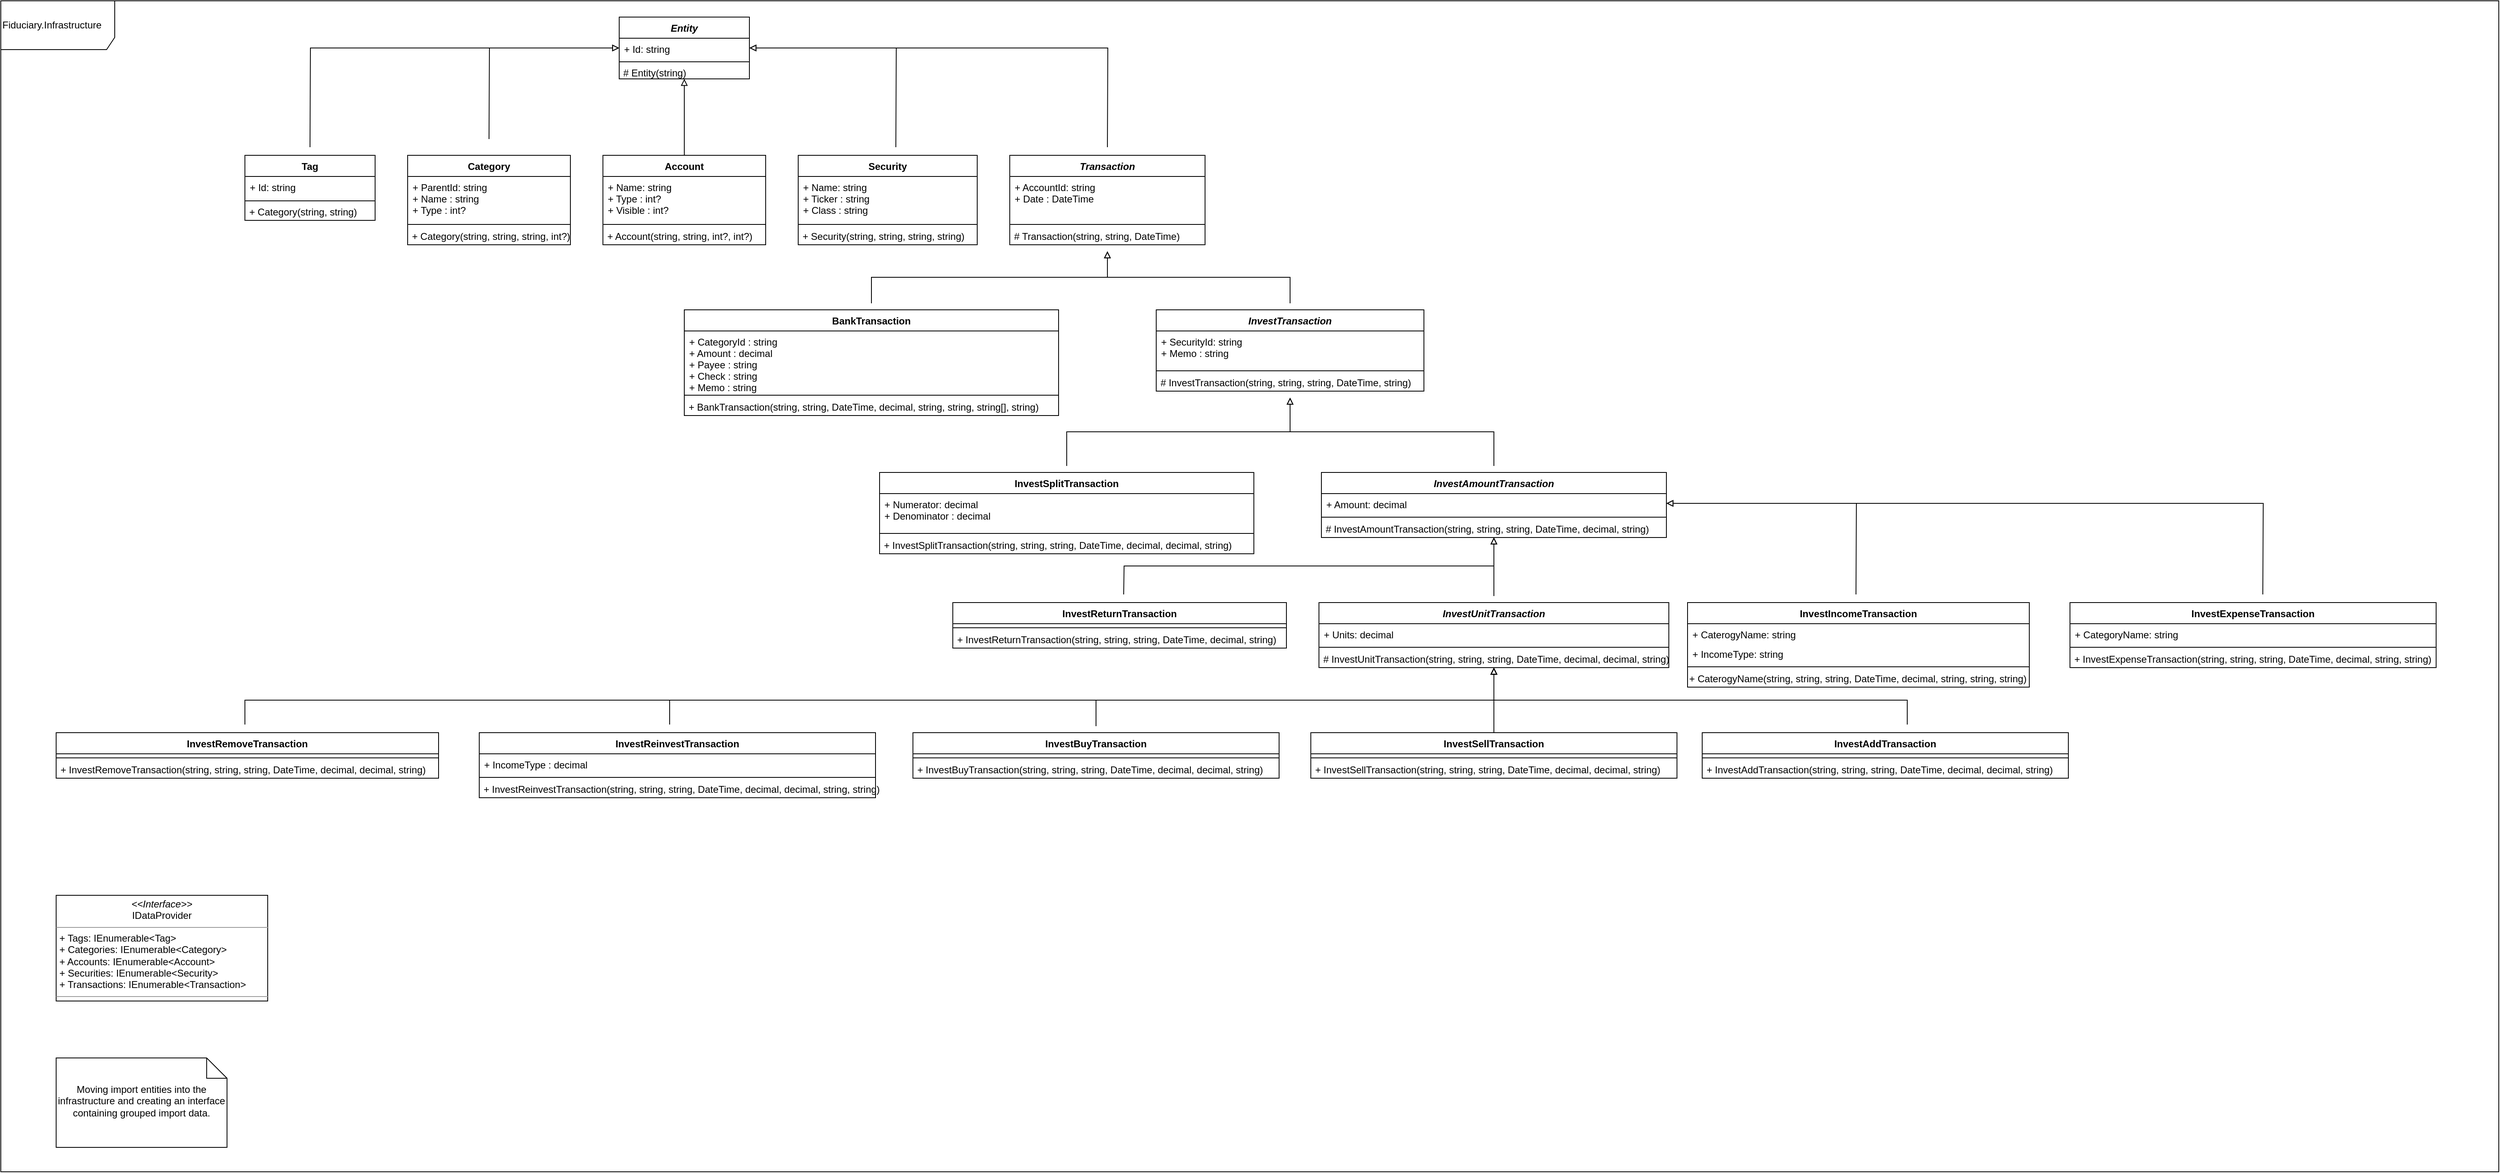 <mxfile version="15.3.4" type="github">
  <diagram id="C5RBs43oDa-KdzZeNtuy" name="PlaidAPI">
    <mxGraphModel dx="4287" dy="1880" grid="1" gridSize="10" guides="1" tooltips="1" connect="1" arrows="1" fold="1" page="1" pageScale="1" pageWidth="827" pageHeight="1169" math="0" shadow="0">
      <root>
        <mxCell id="WIyWlLk6GJQsqaUBKTNV-0" />
        <mxCell id="WIyWlLk6GJQsqaUBKTNV-1" parent="WIyWlLk6GJQsqaUBKTNV-0" />
        <mxCell id="lR8Y6dJN8KCPC4A0Rhz--33" value="" style="edgeStyle=orthogonalEdgeStyle;rounded=0;orthogonalLoop=1;jettySize=auto;html=1;entryX=0.5;entryY=0;entryDx=0;entryDy=0;endArrow=none;endFill=0;startArrow=block;startFill=0;" parent="WIyWlLk6GJQsqaUBKTNV-1" source="lR8Y6dJN8KCPC4A0Rhz--4" target="lR8Y6dJN8KCPC4A0Rhz--26" edge="1">
          <mxGeometry relative="1" as="geometry">
            <mxPoint x="1040" y="120" as="targetPoint" />
          </mxGeometry>
        </mxCell>
        <mxCell id="lR8Y6dJN8KCPC4A0Rhz--4" value="Entity" style="swimlane;fontStyle=3;align=center;verticalAlign=top;childLayout=stackLayout;horizontal=1;startSize=26;horizontalStack=0;resizeParent=1;resizeParentMax=0;resizeLast=0;collapsible=1;marginBottom=0;" parent="WIyWlLk6GJQsqaUBKTNV-1" vertex="1">
          <mxGeometry x="700" y="40" width="160" height="76" as="geometry" />
        </mxCell>
        <mxCell id="lR8Y6dJN8KCPC4A0Rhz--5" value="+ Id: string" style="text;strokeColor=none;fillColor=none;align=left;verticalAlign=top;spacingLeft=4;spacingRight=4;overflow=hidden;rotatable=0;points=[[0,0.5],[1,0.5]];portConstraint=eastwest;" parent="lR8Y6dJN8KCPC4A0Rhz--4" vertex="1">
          <mxGeometry y="26" width="160" height="24" as="geometry" />
        </mxCell>
        <mxCell id="lR8Y6dJN8KCPC4A0Rhz--6" value="" style="line;strokeWidth=1;fillColor=none;align=left;verticalAlign=middle;spacingTop=-1;spacingLeft=3;spacingRight=3;rotatable=0;labelPosition=right;points=[];portConstraint=eastwest;" parent="lR8Y6dJN8KCPC4A0Rhz--4" vertex="1">
          <mxGeometry y="50" width="160" height="10" as="geometry" />
        </mxCell>
        <mxCell id="g45fW0S2xRFPqMo1VL5V-75" value="# Entity(string)" style="text;align=left;fontStyle=0;verticalAlign=middle;spacingLeft=3;spacingRight=3;strokeColor=none;rotatable=0;points=[[0,0.5],[1,0.5]];portConstraint=eastwest;hachureGap=4;pointerEvents=0;" vertex="1" parent="lR8Y6dJN8KCPC4A0Rhz--4">
          <mxGeometry y="60" width="160" height="16" as="geometry" />
        </mxCell>
        <mxCell id="lR8Y6dJN8KCPC4A0Rhz--9" value="Tag" style="swimlane;fontStyle=1;align=center;verticalAlign=top;childLayout=stackLayout;horizontal=1;startSize=26;horizontalStack=0;resizeParent=1;resizeParentMax=0;resizeLast=0;collapsible=1;marginBottom=0;" parent="WIyWlLk6GJQsqaUBKTNV-1" vertex="1">
          <mxGeometry x="240" y="210" width="160" height="80" as="geometry" />
        </mxCell>
        <mxCell id="lR8Y6dJN8KCPC4A0Rhz--10" value="+ Id: string" style="text;strokeColor=none;fillColor=none;align=left;verticalAlign=top;spacingLeft=4;spacingRight=4;overflow=hidden;rotatable=0;points=[[0,0.5],[1,0.5]];portConstraint=eastwest;" parent="lR8Y6dJN8KCPC4A0Rhz--9" vertex="1">
          <mxGeometry y="26" width="160" height="26" as="geometry" />
        </mxCell>
        <mxCell id="lR8Y6dJN8KCPC4A0Rhz--11" value="" style="line;strokeWidth=1;fillColor=none;align=left;verticalAlign=middle;spacingTop=-1;spacingLeft=3;spacingRight=3;rotatable=0;labelPosition=right;points=[];portConstraint=eastwest;" parent="lR8Y6dJN8KCPC4A0Rhz--9" vertex="1">
          <mxGeometry y="52" width="160" height="8" as="geometry" />
        </mxCell>
        <mxCell id="lR8Y6dJN8KCPC4A0Rhz--25" value="&lt;div align=&quot;left&quot;&gt;&amp;nbsp;+ Category(string, string)&lt;/div&gt;" style="text;html=1;align=left;verticalAlign=middle;resizable=0;points=[];autosize=1;strokeColor=none;fillColor=none;" parent="lR8Y6dJN8KCPC4A0Rhz--9" vertex="1">
          <mxGeometry y="60" width="160" height="20" as="geometry" />
        </mxCell>
        <mxCell id="lR8Y6dJN8KCPC4A0Rhz--13" value="Category" style="swimlane;fontStyle=1;align=center;verticalAlign=top;childLayout=stackLayout;horizontal=1;startSize=26;horizontalStack=0;resizeParent=1;resizeParentMax=0;resizeLast=0;collapsible=1;marginBottom=0;" parent="WIyWlLk6GJQsqaUBKTNV-1" vertex="1">
          <mxGeometry x="440" y="210" width="200" height="110" as="geometry" />
        </mxCell>
        <mxCell id="lR8Y6dJN8KCPC4A0Rhz--14" value="+ ParentId: string&#xa;+ Name : string&#xa;+ Type : int?" style="text;strokeColor=none;fillColor=none;align=left;verticalAlign=top;spacingLeft=4;spacingRight=4;overflow=hidden;rotatable=0;points=[[0,0.5],[1,0.5]];portConstraint=eastwest;" parent="lR8Y6dJN8KCPC4A0Rhz--13" vertex="1">
          <mxGeometry y="26" width="200" height="54" as="geometry" />
        </mxCell>
        <mxCell id="lR8Y6dJN8KCPC4A0Rhz--15" value="" style="line;strokeWidth=1;fillColor=none;align=left;verticalAlign=middle;spacingTop=-1;spacingLeft=3;spacingRight=3;rotatable=0;labelPosition=right;points=[];portConstraint=eastwest;" parent="lR8Y6dJN8KCPC4A0Rhz--13" vertex="1">
          <mxGeometry y="80" width="200" height="10" as="geometry" />
        </mxCell>
        <mxCell id="lR8Y6dJN8KCPC4A0Rhz--24" value="&lt;div align=&quot;left&quot;&gt;&amp;nbsp;+ Category(string, string, string, int?)&lt;/div&gt;" style="text;html=1;align=left;verticalAlign=middle;resizable=0;points=[];autosize=1;strokeColor=none;fillColor=none;" parent="lR8Y6dJN8KCPC4A0Rhz--13" vertex="1">
          <mxGeometry y="90" width="200" height="20" as="geometry" />
        </mxCell>
        <mxCell id="lR8Y6dJN8KCPC4A0Rhz--26" value="Account" style="swimlane;fontStyle=1;align=center;verticalAlign=top;childLayout=stackLayout;horizontal=1;startSize=26;horizontalStack=0;resizeParent=1;resizeParentMax=0;resizeLast=0;collapsible=1;marginBottom=0;" parent="WIyWlLk6GJQsqaUBKTNV-1" vertex="1">
          <mxGeometry x="680" y="210" width="200" height="110" as="geometry" />
        </mxCell>
        <mxCell id="lR8Y6dJN8KCPC4A0Rhz--27" value="+ Name: string&#xa;+ Type : int?&#xa;+ Visible : int?" style="text;strokeColor=none;fillColor=none;align=left;verticalAlign=top;spacingLeft=4;spacingRight=4;overflow=hidden;rotatable=0;points=[[0,0.5],[1,0.5]];portConstraint=eastwest;" parent="lR8Y6dJN8KCPC4A0Rhz--26" vertex="1">
          <mxGeometry y="26" width="200" height="54" as="geometry" />
        </mxCell>
        <mxCell id="lR8Y6dJN8KCPC4A0Rhz--28" value="" style="line;strokeWidth=1;fillColor=none;align=left;verticalAlign=middle;spacingTop=-1;spacingLeft=3;spacingRight=3;rotatable=0;labelPosition=right;points=[];portConstraint=eastwest;" parent="lR8Y6dJN8KCPC4A0Rhz--26" vertex="1">
          <mxGeometry y="80" width="200" height="10" as="geometry" />
        </mxCell>
        <mxCell id="lR8Y6dJN8KCPC4A0Rhz--29" value="&lt;div align=&quot;left&quot;&gt;&amp;nbsp;+ Account(string, string, int?, int?)&lt;/div&gt;" style="text;html=1;align=left;verticalAlign=middle;resizable=0;points=[];autosize=1;strokeColor=none;fillColor=none;" parent="lR8Y6dJN8KCPC4A0Rhz--26" vertex="1">
          <mxGeometry y="90" width="200" height="20" as="geometry" />
        </mxCell>
        <mxCell id="lR8Y6dJN8KCPC4A0Rhz--34" value="Security" style="swimlane;fontStyle=1;align=center;verticalAlign=top;childLayout=stackLayout;horizontal=1;startSize=26;horizontalStack=0;resizeParent=1;resizeParentMax=0;resizeLast=0;collapsible=1;marginBottom=0;" parent="WIyWlLk6GJQsqaUBKTNV-1" vertex="1">
          <mxGeometry x="920" y="210" width="220" height="110" as="geometry" />
        </mxCell>
        <mxCell id="lR8Y6dJN8KCPC4A0Rhz--35" value="+ Name: string&#xa;+ Ticker : string&#xa;+ Class : string" style="text;strokeColor=none;fillColor=none;align=left;verticalAlign=top;spacingLeft=4;spacingRight=4;overflow=hidden;rotatable=0;points=[[0,0.5],[1,0.5]];portConstraint=eastwest;" parent="lR8Y6dJN8KCPC4A0Rhz--34" vertex="1">
          <mxGeometry y="26" width="220" height="54" as="geometry" />
        </mxCell>
        <mxCell id="lR8Y6dJN8KCPC4A0Rhz--36" value="" style="line;strokeWidth=1;fillColor=none;align=left;verticalAlign=middle;spacingTop=-1;spacingLeft=3;spacingRight=3;rotatable=0;labelPosition=right;points=[];portConstraint=eastwest;" parent="lR8Y6dJN8KCPC4A0Rhz--34" vertex="1">
          <mxGeometry y="80" width="220" height="10" as="geometry" />
        </mxCell>
        <mxCell id="lR8Y6dJN8KCPC4A0Rhz--37" value="&lt;div align=&quot;left&quot;&gt;&amp;nbsp;+ Security(string, string, string, string)&lt;/div&gt;" style="text;html=1;align=left;verticalAlign=middle;resizable=0;points=[];autosize=1;strokeColor=none;fillColor=none;" parent="lR8Y6dJN8KCPC4A0Rhz--34" vertex="1">
          <mxGeometry y="90" width="220" height="20" as="geometry" />
        </mxCell>
        <mxCell id="g45fW0S2xRFPqMo1VL5V-15" value="" style="edgeStyle=orthogonalEdgeStyle;orthogonalLoop=1;jettySize=auto;html=1;endArrow=none;sourcePerimeterSpacing=8;targetPerimeterSpacing=8;endFill=0;rounded=0;startArrow=block;startFill=0;" edge="1" parent="WIyWlLk6GJQsqaUBKTNV-1" source="lR8Y6dJN8KCPC4A0Rhz--49" target="g45fW0S2xRFPqMo1VL5V-11">
          <mxGeometry relative="1" as="geometry" />
        </mxCell>
        <mxCell id="g45fW0S2xRFPqMo1VL5V-21" value="" style="edgeStyle=orthogonalEdgeStyle;orthogonalLoop=1;jettySize=auto;html=1;endArrow=none;sourcePerimeterSpacing=8;targetPerimeterSpacing=8;endFill=0;strokeWidth=1;rounded=0;startArrow=block;startFill=0;" edge="1" parent="WIyWlLk6GJQsqaUBKTNV-1" source="lR8Y6dJN8KCPC4A0Rhz--49" target="g45fW0S2xRFPqMo1VL5V-17">
          <mxGeometry relative="1" as="geometry" />
        </mxCell>
        <mxCell id="lR8Y6dJN8KCPC4A0Rhz--49" value="Transaction" style="swimlane;fontStyle=3;align=center;verticalAlign=top;childLayout=stackLayout;horizontal=1;startSize=26;horizontalStack=0;resizeParent=1;resizeParentMax=0;resizeLast=0;collapsible=1;marginBottom=0;" parent="WIyWlLk6GJQsqaUBKTNV-1" vertex="1">
          <mxGeometry x="1180" y="210" width="240" height="110" as="geometry" />
        </mxCell>
        <mxCell id="lR8Y6dJN8KCPC4A0Rhz--50" value="+ AccountId: string&#xa;+ Date : DateTime" style="text;strokeColor=none;fillColor=none;align=left;verticalAlign=top;spacingLeft=4;spacingRight=4;overflow=hidden;rotatable=0;points=[[0,0.5],[1,0.5]];portConstraint=eastwest;" parent="lR8Y6dJN8KCPC4A0Rhz--49" vertex="1">
          <mxGeometry y="26" width="240" height="54" as="geometry" />
        </mxCell>
        <mxCell id="lR8Y6dJN8KCPC4A0Rhz--51" value="" style="line;strokeWidth=1;fillColor=none;align=left;verticalAlign=middle;spacingTop=-1;spacingLeft=3;spacingRight=3;rotatable=0;labelPosition=right;points=[];portConstraint=eastwest;" parent="lR8Y6dJN8KCPC4A0Rhz--49" vertex="1">
          <mxGeometry y="80" width="240" height="10" as="geometry" />
        </mxCell>
        <mxCell id="lR8Y6dJN8KCPC4A0Rhz--52" value="&lt;div align=&quot;left&quot;&gt;&amp;nbsp;# Transaction(string, string, DateTime)&lt;/div&gt;" style="text;html=1;align=left;verticalAlign=middle;resizable=0;points=[];autosize=1;strokeColor=none;fillColor=none;" parent="lR8Y6dJN8KCPC4A0Rhz--49" vertex="1">
          <mxGeometry y="90" width="240" height="20" as="geometry" />
        </mxCell>
        <mxCell id="g45fW0S2xRFPqMo1VL5V-1" value="&lt;p style=&quot;margin: 0px ; margin-top: 4px ; text-align: center&quot;&gt;&lt;i&gt;&amp;lt;&amp;lt;Interface&amp;gt;&amp;gt;&lt;/i&gt;&lt;br&gt;IDataProvider&lt;/p&gt;&lt;hr size=&quot;1&quot;&gt;&lt;p style=&quot;margin: 0px ; margin-left: 4px&quot;&gt;+ Tags: IEnumerable&amp;lt;Tag&amp;gt;&lt;br&gt;+ Categories: IEnumerable&amp;lt;Category&amp;gt;&lt;br&gt;+ Accounts: IEnumerable&amp;lt;Account&amp;gt;&lt;br&gt;+ Securities: IEnumerable&amp;lt;Security&amp;gt;&lt;br&gt;+ Transactions: IEnumerable&amp;lt;Transaction&amp;gt;&lt;/p&gt;&lt;hr size=&quot;1&quot;&gt;" style="verticalAlign=top;align=left;overflow=fill;fontSize=12;fontFamily=Helvetica;html=1;hachureGap=4;pointerEvents=0;" vertex="1" parent="WIyWlLk6GJQsqaUBKTNV-1">
          <mxGeometry x="8" y="1120" width="260" height="130" as="geometry" />
        </mxCell>
        <mxCell id="g45fW0S2xRFPqMo1VL5V-29" value="" style="edgeStyle=orthogonalEdgeStyle;rounded=0;orthogonalLoop=1;jettySize=auto;html=1;endArrow=none;endFill=0;sourcePerimeterSpacing=8;targetPerimeterSpacing=8;strokeWidth=1;startArrow=block;startFill=0;" edge="1" parent="WIyWlLk6GJQsqaUBKTNV-1" source="g45fW0S2xRFPqMo1VL5V-11" target="g45fW0S2xRFPqMo1VL5V-25">
          <mxGeometry relative="1" as="geometry" />
        </mxCell>
        <mxCell id="g45fW0S2xRFPqMo1VL5V-85" value="" style="edgeStyle=orthogonalEdgeStyle;rounded=0;orthogonalLoop=1;jettySize=auto;html=1;startArrow=block;startFill=0;endArrow=none;endFill=0;sourcePerimeterSpacing=8;targetPerimeterSpacing=8;strokeWidth=1;" edge="1" parent="WIyWlLk6GJQsqaUBKTNV-1" source="g45fW0S2xRFPqMo1VL5V-11" target="g45fW0S2xRFPqMo1VL5V-81">
          <mxGeometry relative="1" as="geometry" />
        </mxCell>
        <mxCell id="g45fW0S2xRFPqMo1VL5V-11" value="InvestTransaction" style="swimlane;fontStyle=3;align=center;verticalAlign=top;childLayout=stackLayout;horizontal=1;startSize=26;horizontalStack=0;resizeParent=1;resizeParentMax=0;resizeLast=0;collapsible=1;marginBottom=0;" vertex="1" parent="WIyWlLk6GJQsqaUBKTNV-1">
          <mxGeometry x="1360" y="400" width="329" height="100" as="geometry" />
        </mxCell>
        <mxCell id="g45fW0S2xRFPqMo1VL5V-12" value="+ SecurityId: string&#xa;+ Memo : string" style="text;strokeColor=none;fillColor=none;align=left;verticalAlign=top;spacingLeft=4;spacingRight=4;overflow=hidden;rotatable=0;points=[[0,0.5],[1,0.5]];portConstraint=eastwest;" vertex="1" parent="g45fW0S2xRFPqMo1VL5V-11">
          <mxGeometry y="26" width="329" height="44" as="geometry" />
        </mxCell>
        <mxCell id="g45fW0S2xRFPqMo1VL5V-13" value="" style="line;strokeWidth=1;fillColor=none;align=left;verticalAlign=middle;spacingTop=-1;spacingLeft=3;spacingRight=3;rotatable=0;labelPosition=right;points=[];portConstraint=eastwest;" vertex="1" parent="g45fW0S2xRFPqMo1VL5V-11">
          <mxGeometry y="70" width="329" height="10" as="geometry" />
        </mxCell>
        <mxCell id="g45fW0S2xRFPqMo1VL5V-14" value="&lt;div align=&quot;left&quot;&gt;&amp;nbsp;# InvestTransaction(string, string, string, DateTime, string)&lt;/div&gt;" style="text;html=1;align=left;verticalAlign=middle;resizable=0;points=[];autosize=1;strokeColor=none;fillColor=none;" vertex="1" parent="g45fW0S2xRFPqMo1VL5V-11">
          <mxGeometry y="80" width="329" height="20" as="geometry" />
        </mxCell>
        <mxCell id="g45fW0S2xRFPqMo1VL5V-17" value="BankTransaction" style="swimlane;fontStyle=1;align=center;verticalAlign=top;childLayout=stackLayout;horizontal=1;startSize=26;horizontalStack=0;resizeParent=1;resizeParentMax=0;resizeLast=0;collapsible=1;marginBottom=0;" vertex="1" parent="WIyWlLk6GJQsqaUBKTNV-1">
          <mxGeometry x="780" y="400" width="460" height="130" as="geometry" />
        </mxCell>
        <mxCell id="g45fW0S2xRFPqMo1VL5V-18" value="+ CategoryId : string&#xa;+ Amount : decimal&#xa;+ Payee : string&#xa;+ Check : string&#xa;+ Memo : string&#xa;" style="text;strokeColor=none;fillColor=none;align=left;verticalAlign=top;spacingLeft=4;spacingRight=4;overflow=hidden;rotatable=0;points=[[0,0.5],[1,0.5]];portConstraint=eastwest;" vertex="1" parent="g45fW0S2xRFPqMo1VL5V-17">
          <mxGeometry y="26" width="460" height="74" as="geometry" />
        </mxCell>
        <mxCell id="g45fW0S2xRFPqMo1VL5V-19" value="" style="line;strokeWidth=1;fillColor=none;align=left;verticalAlign=middle;spacingTop=-1;spacingLeft=3;spacingRight=3;rotatable=0;labelPosition=right;points=[];portConstraint=eastwest;" vertex="1" parent="g45fW0S2xRFPqMo1VL5V-17">
          <mxGeometry y="100" width="460" height="10" as="geometry" />
        </mxCell>
        <mxCell id="g45fW0S2xRFPqMo1VL5V-20" value="&lt;div align=&quot;left&quot;&gt;&amp;nbsp;+ BankTransaction(string, string, DateTime, decimal, string, string, string[], string)&lt;/div&gt;" style="text;html=1;align=left;verticalAlign=middle;resizable=0;points=[];autosize=1;strokeColor=none;fillColor=none;" vertex="1" parent="g45fW0S2xRFPqMo1VL5V-17">
          <mxGeometry y="110" width="460" height="20" as="geometry" />
        </mxCell>
        <mxCell id="g45fW0S2xRFPqMo1VL5V-53" value="" style="edgeStyle=orthogonalEdgeStyle;rounded=0;orthogonalLoop=1;jettySize=auto;html=1;endArrow=none;endFill=0;sourcePerimeterSpacing=8;targetPerimeterSpacing=8;strokeWidth=1;startArrow=block;startFill=0;exitX=0.5;exitY=0.986;exitDx=0;exitDy=0;exitPerimeter=0;" edge="1" parent="WIyWlLk6GJQsqaUBKTNV-1" source="g45fW0S2xRFPqMo1VL5V-28" target="g45fW0S2xRFPqMo1VL5V-49">
          <mxGeometry relative="1" as="geometry" />
        </mxCell>
        <mxCell id="g45fW0S2xRFPqMo1VL5V-129" style="edgeStyle=orthogonalEdgeStyle;rounded=0;orthogonalLoop=1;jettySize=auto;html=1;exitX=0.5;exitY=1;exitDx=0;exitDy=0;startArrow=block;startFill=0;endArrow=none;endFill=0;sourcePerimeterSpacing=8;targetPerimeterSpacing=8;strokeWidth=1;" edge="1" parent="WIyWlLk6GJQsqaUBKTNV-1" source="g45fW0S2xRFPqMo1VL5V-25">
          <mxGeometry relative="1" as="geometry">
            <mxPoint x="1320" y="750" as="targetPoint" />
          </mxGeometry>
        </mxCell>
        <mxCell id="g45fW0S2xRFPqMo1VL5V-25" value="InvestAmountTransaction" style="swimlane;fontStyle=3;align=center;verticalAlign=top;childLayout=stackLayout;horizontal=1;startSize=26;horizontalStack=0;resizeParent=1;resizeParentMax=0;resizeLast=0;collapsible=1;marginBottom=0;" vertex="1" parent="WIyWlLk6GJQsqaUBKTNV-1">
          <mxGeometry x="1563" y="600" width="424" height="80" as="geometry" />
        </mxCell>
        <mxCell id="g45fW0S2xRFPqMo1VL5V-26" value="+ Amount: decimal" style="text;strokeColor=none;fillColor=none;align=left;verticalAlign=top;spacingLeft=4;spacingRight=4;overflow=hidden;rotatable=0;points=[[0,0.5],[1,0.5]];portConstraint=eastwest;" vertex="1" parent="g45fW0S2xRFPqMo1VL5V-25">
          <mxGeometry y="26" width="424" height="24" as="geometry" />
        </mxCell>
        <mxCell id="g45fW0S2xRFPqMo1VL5V-27" value="" style="line;strokeWidth=1;fillColor=none;align=left;verticalAlign=middle;spacingTop=-1;spacingLeft=3;spacingRight=3;rotatable=0;labelPosition=right;points=[];portConstraint=eastwest;" vertex="1" parent="g45fW0S2xRFPqMo1VL5V-25">
          <mxGeometry y="50" width="424" height="10" as="geometry" />
        </mxCell>
        <mxCell id="g45fW0S2xRFPqMo1VL5V-28" value="&lt;div align=&quot;left&quot;&gt;&amp;nbsp;# InvestAmountTransaction(string, string, string, DateTime, decimal, string)&lt;/div&gt;" style="text;html=1;align=left;verticalAlign=middle;resizable=0;points=[];autosize=1;strokeColor=none;fillColor=none;" vertex="1" parent="g45fW0S2xRFPqMo1VL5V-25">
          <mxGeometry y="60" width="424" height="20" as="geometry" />
        </mxCell>
        <mxCell id="g45fW0S2xRFPqMo1VL5V-100" value="" style="edgeStyle=orthogonalEdgeStyle;rounded=0;orthogonalLoop=1;jettySize=auto;html=1;startArrow=block;startFill=0;endArrow=none;endFill=0;sourcePerimeterSpacing=8;targetPerimeterSpacing=8;strokeWidth=1;exitX=0.5;exitY=1;exitDx=0;exitDy=0;exitPerimeter=0;" edge="1" parent="WIyWlLk6GJQsqaUBKTNV-1" source="g45fW0S2xRFPqMo1VL5V-52" target="g45fW0S2xRFPqMo1VL5V-96">
          <mxGeometry relative="1" as="geometry" />
        </mxCell>
        <mxCell id="g45fW0S2xRFPqMo1VL5V-116" style="edgeStyle=orthogonalEdgeStyle;rounded=0;orthogonalLoop=1;jettySize=auto;html=1;exitX=0.5;exitY=1;exitDx=0;exitDy=0;startArrow=block;startFill=0;endArrow=none;endFill=0;sourcePerimeterSpacing=8;targetPerimeterSpacing=8;strokeWidth=1;" edge="1" parent="WIyWlLk6GJQsqaUBKTNV-1" source="g45fW0S2xRFPqMo1VL5V-49">
          <mxGeometry relative="1" as="geometry">
            <mxPoint x="762" y="910" as="targetPoint" />
            <Array as="points">
              <mxPoint x="1775" y="880" />
              <mxPoint x="762" y="880" />
            </Array>
          </mxGeometry>
        </mxCell>
        <mxCell id="g45fW0S2xRFPqMo1VL5V-122" style="edgeStyle=orthogonalEdgeStyle;rounded=0;orthogonalLoop=1;jettySize=auto;html=1;exitX=0.5;exitY=1;exitDx=0;exitDy=0;startArrow=block;startFill=0;endArrow=none;endFill=0;sourcePerimeterSpacing=8;targetPerimeterSpacing=8;strokeWidth=1;" edge="1" parent="WIyWlLk6GJQsqaUBKTNV-1" source="g45fW0S2xRFPqMo1VL5V-49">
          <mxGeometry relative="1" as="geometry">
            <mxPoint x="2283" y="910" as="targetPoint" />
            <Array as="points">
              <mxPoint x="1775" y="880" />
              <mxPoint x="2283" y="880" />
            </Array>
          </mxGeometry>
        </mxCell>
        <mxCell id="g45fW0S2xRFPqMo1VL5V-128" style="edgeStyle=orthogonalEdgeStyle;rounded=0;orthogonalLoop=1;jettySize=auto;html=1;exitX=0.5;exitY=1;exitDx=0;exitDy=0;startArrow=block;startFill=0;endArrow=none;endFill=0;sourcePerimeterSpacing=8;targetPerimeterSpacing=8;strokeWidth=1;" edge="1" parent="WIyWlLk6GJQsqaUBKTNV-1" source="g45fW0S2xRFPqMo1VL5V-49">
          <mxGeometry relative="1" as="geometry">
            <mxPoint x="240" y="910" as="targetPoint" />
            <Array as="points">
              <mxPoint x="1298" y="880" />
              <mxPoint x="240" y="880" />
              <mxPoint x="240" y="910" />
            </Array>
          </mxGeometry>
        </mxCell>
        <mxCell id="g45fW0S2xRFPqMo1VL5V-133" style="edgeStyle=orthogonalEdgeStyle;rounded=0;orthogonalLoop=1;jettySize=auto;html=1;exitX=0.5;exitY=1;exitDx=0;exitDy=0;entryX=0.5;entryY=0;entryDx=0;entryDy=0;startArrow=block;startFill=0;endArrow=none;endFill=0;sourcePerimeterSpacing=8;targetPerimeterSpacing=8;strokeWidth=1;" edge="1" parent="WIyWlLk6GJQsqaUBKTNV-1" source="g45fW0S2xRFPqMo1VL5V-49" target="g45fW0S2xRFPqMo1VL5V-102">
          <mxGeometry relative="1" as="geometry" />
        </mxCell>
        <mxCell id="g45fW0S2xRFPqMo1VL5V-49" value="InvestUnitTransaction" style="swimlane;fontStyle=3;align=center;verticalAlign=top;childLayout=stackLayout;horizontal=1;startSize=26;horizontalStack=0;resizeParent=1;resizeParentMax=0;resizeLast=0;collapsible=1;marginBottom=0;" vertex="1" parent="WIyWlLk6GJQsqaUBKTNV-1">
          <mxGeometry x="1560" y="760" width="430" height="80" as="geometry" />
        </mxCell>
        <mxCell id="g45fW0S2xRFPqMo1VL5V-50" value="+ Units: decimal" style="text;strokeColor=none;fillColor=none;align=left;verticalAlign=top;spacingLeft=4;spacingRight=4;overflow=hidden;rotatable=0;points=[[0,0.5],[1,0.5]];portConstraint=eastwest;" vertex="1" parent="g45fW0S2xRFPqMo1VL5V-49">
          <mxGeometry y="26" width="430" height="24" as="geometry" />
        </mxCell>
        <mxCell id="g45fW0S2xRFPqMo1VL5V-51" value="" style="line;strokeWidth=1;fillColor=none;align=left;verticalAlign=middle;spacingTop=-1;spacingLeft=3;spacingRight=3;rotatable=0;labelPosition=right;points=[];portConstraint=eastwest;" vertex="1" parent="g45fW0S2xRFPqMo1VL5V-49">
          <mxGeometry y="50" width="430" height="10" as="geometry" />
        </mxCell>
        <mxCell id="g45fW0S2xRFPqMo1VL5V-52" value="&lt;div align=&quot;left&quot;&gt;&amp;nbsp;# InvestUnitTransaction(string, string, string, DateTime, decimal, decimal, string)&lt;/div&gt;" style="text;html=1;align=left;verticalAlign=middle;resizable=0;points=[];autosize=1;strokeColor=none;fillColor=none;" vertex="1" parent="g45fW0S2xRFPqMo1VL5V-49">
          <mxGeometry y="60" width="430" height="20" as="geometry" />
        </mxCell>
        <mxCell id="g45fW0S2xRFPqMo1VL5V-54" value="InvestIncomeTransaction" style="swimlane;fontStyle=1;align=center;verticalAlign=top;childLayout=stackLayout;horizontal=1;startSize=26;horizontalStack=0;resizeParent=1;resizeParentMax=0;resizeLast=0;collapsible=1;marginBottom=0;" vertex="1" parent="WIyWlLk6GJQsqaUBKTNV-1">
          <mxGeometry x="2013" y="760" width="420" height="104" as="geometry" />
        </mxCell>
        <mxCell id="g45fW0S2xRFPqMo1VL5V-55" value="+ CaterogyName: string" style="text;strokeColor=none;fillColor=none;align=left;verticalAlign=top;spacingLeft=4;spacingRight=4;overflow=hidden;rotatable=0;points=[[0,0.5],[1,0.5]];portConstraint=eastwest;" vertex="1" parent="g45fW0S2xRFPqMo1VL5V-54">
          <mxGeometry y="26" width="420" height="24" as="geometry" />
        </mxCell>
        <mxCell id="g45fW0S2xRFPqMo1VL5V-73" value="+ IncomeType: string" style="text;strokeColor=none;fillColor=none;align=left;verticalAlign=top;spacingLeft=4;spacingRight=4;overflow=hidden;rotatable=0;points=[[0,0.5],[1,0.5]];portConstraint=eastwest;" vertex="1" parent="g45fW0S2xRFPqMo1VL5V-54">
          <mxGeometry y="50" width="420" height="24" as="geometry" />
        </mxCell>
        <mxCell id="g45fW0S2xRFPqMo1VL5V-56" value="" style="line;strokeWidth=1;fillColor=none;align=left;verticalAlign=middle;spacingTop=-1;spacingLeft=3;spacingRight=3;rotatable=0;labelPosition=right;points=[];portConstraint=eastwest;" vertex="1" parent="g45fW0S2xRFPqMo1VL5V-54">
          <mxGeometry y="74" width="420" height="10" as="geometry" />
        </mxCell>
        <mxCell id="g45fW0S2xRFPqMo1VL5V-57" value="&lt;div align=&quot;left&quot;&gt;+ CaterogyName(string, string, string, DateTime, decimal, string, string, string)&lt;/div&gt;" style="text;html=1;align=left;verticalAlign=middle;resizable=0;points=[];autosize=1;strokeColor=none;fillColor=none;" vertex="1" parent="g45fW0S2xRFPqMo1VL5V-54">
          <mxGeometry y="84" width="420" height="20" as="geometry" />
        </mxCell>
        <mxCell id="g45fW0S2xRFPqMo1VL5V-59" value="InvestExpenseTransaction" style="swimlane;fontStyle=1;align=center;verticalAlign=top;childLayout=stackLayout;horizontal=1;startSize=26;horizontalStack=0;resizeParent=1;resizeParentMax=0;resizeLast=0;collapsible=1;marginBottom=0;" vertex="1" parent="WIyWlLk6GJQsqaUBKTNV-1">
          <mxGeometry x="2483" y="760" width="450" height="80" as="geometry" />
        </mxCell>
        <mxCell id="g45fW0S2xRFPqMo1VL5V-60" value="+ CategoryName: string" style="text;strokeColor=none;fillColor=none;align=left;verticalAlign=top;spacingLeft=4;spacingRight=4;overflow=hidden;rotatable=0;points=[[0,0.5],[1,0.5]];portConstraint=eastwest;" vertex="1" parent="g45fW0S2xRFPqMo1VL5V-59">
          <mxGeometry y="26" width="450" height="24" as="geometry" />
        </mxCell>
        <mxCell id="g45fW0S2xRFPqMo1VL5V-61" value="" style="line;strokeWidth=1;fillColor=none;align=left;verticalAlign=middle;spacingTop=-1;spacingLeft=3;spacingRight=3;rotatable=0;labelPosition=right;points=[];portConstraint=eastwest;" vertex="1" parent="g45fW0S2xRFPqMo1VL5V-59">
          <mxGeometry y="50" width="450" height="10" as="geometry" />
        </mxCell>
        <mxCell id="g45fW0S2xRFPqMo1VL5V-62" value="&lt;div align=&quot;left&quot;&gt;&amp;nbsp;+ InvestExpenseTransaction(string, string, string, DateTime, decimal, string, string)&lt;/div&gt;" style="text;html=1;align=left;verticalAlign=middle;resizable=0;points=[];autosize=1;strokeColor=none;fillColor=none;" vertex="1" parent="g45fW0S2xRFPqMo1VL5V-59">
          <mxGeometry y="60" width="450" height="20" as="geometry" />
        </mxCell>
        <mxCell id="g45fW0S2xRFPqMo1VL5V-67" value="InvestReturnTransaction" style="swimlane;fontStyle=1;align=center;verticalAlign=top;childLayout=stackLayout;horizontal=1;startSize=26;horizontalStack=0;resizeParent=1;resizeParentMax=0;resizeLast=0;collapsible=1;marginBottom=0;" vertex="1" parent="WIyWlLk6GJQsqaUBKTNV-1">
          <mxGeometry x="1110" y="760" width="410" height="56" as="geometry" />
        </mxCell>
        <mxCell id="g45fW0S2xRFPqMo1VL5V-69" value="" style="line;strokeWidth=1;fillColor=none;align=left;verticalAlign=middle;spacingTop=-1;spacingLeft=3;spacingRight=3;rotatable=0;labelPosition=right;points=[];portConstraint=eastwest;" vertex="1" parent="g45fW0S2xRFPqMo1VL5V-67">
          <mxGeometry y="26" width="410" height="10" as="geometry" />
        </mxCell>
        <mxCell id="g45fW0S2xRFPqMo1VL5V-70" value="&lt;div align=&quot;left&quot;&gt;&amp;nbsp;+ InvestReturnTransaction(string, string, string, DateTime, decimal, string)&lt;/div&gt;" style="text;html=1;align=left;verticalAlign=middle;resizable=0;points=[];autosize=1;strokeColor=none;fillColor=none;" vertex="1" parent="g45fW0S2xRFPqMo1VL5V-67">
          <mxGeometry y="36" width="410" height="20" as="geometry" />
        </mxCell>
        <mxCell id="g45fW0S2xRFPqMo1VL5V-81" value="InvestSplitTransaction" style="swimlane;fontStyle=1;align=center;verticalAlign=top;childLayout=stackLayout;horizontal=1;startSize=26;horizontalStack=0;resizeParent=1;resizeParentMax=0;resizeLast=0;collapsible=1;marginBottom=0;" vertex="1" parent="WIyWlLk6GJQsqaUBKTNV-1">
          <mxGeometry x="1020" y="600" width="460" height="100" as="geometry" />
        </mxCell>
        <mxCell id="g45fW0S2xRFPqMo1VL5V-82" value="+ Numerator: decimal&#xa;+ Denominator : decimal" style="text;strokeColor=none;fillColor=none;align=left;verticalAlign=top;spacingLeft=4;spacingRight=4;overflow=hidden;rotatable=0;points=[[0,0.5],[1,0.5]];portConstraint=eastwest;" vertex="1" parent="g45fW0S2xRFPqMo1VL5V-81">
          <mxGeometry y="26" width="460" height="44" as="geometry" />
        </mxCell>
        <mxCell id="g45fW0S2xRFPqMo1VL5V-83" value="" style="line;strokeWidth=1;fillColor=none;align=left;verticalAlign=middle;spacingTop=-1;spacingLeft=3;spacingRight=3;rotatable=0;labelPosition=right;points=[];portConstraint=eastwest;" vertex="1" parent="g45fW0S2xRFPqMo1VL5V-81">
          <mxGeometry y="70" width="460" height="10" as="geometry" />
        </mxCell>
        <mxCell id="g45fW0S2xRFPqMo1VL5V-84" value="&lt;div align=&quot;left&quot;&gt;&amp;nbsp;+ InvestSplitTransaction(string, string, string, DateTime, decimal, decimal, string)&lt;/div&gt;" style="text;html=1;align=left;verticalAlign=middle;resizable=0;points=[];autosize=1;strokeColor=none;fillColor=none;" vertex="1" parent="g45fW0S2xRFPqMo1VL5V-81">
          <mxGeometry y="80" width="460" height="20" as="geometry" />
        </mxCell>
        <mxCell id="g45fW0S2xRFPqMo1VL5V-86" style="edgeStyle=orthogonalEdgeStyle;rounded=0;orthogonalLoop=1;jettySize=auto;html=1;exitX=1;exitY=0.5;exitDx=0;exitDy=0;startArrow=block;startFill=0;endArrow=none;endFill=0;sourcePerimeterSpacing=8;targetPerimeterSpacing=8;strokeWidth=1;" edge="1" parent="WIyWlLk6GJQsqaUBKTNV-1" source="lR8Y6dJN8KCPC4A0Rhz--5">
          <mxGeometry relative="1" as="geometry">
            <mxPoint x="1040" y="200" as="targetPoint" />
          </mxGeometry>
        </mxCell>
        <mxCell id="g45fW0S2xRFPqMo1VL5V-87" style="edgeStyle=orthogonalEdgeStyle;rounded=0;orthogonalLoop=1;jettySize=auto;html=1;exitX=1;exitY=0.5;exitDx=0;exitDy=0;startArrow=block;startFill=0;endArrow=none;endFill=0;sourcePerimeterSpacing=8;targetPerimeterSpacing=8;strokeWidth=1;" edge="1" parent="WIyWlLk6GJQsqaUBKTNV-1" source="lR8Y6dJN8KCPC4A0Rhz--5">
          <mxGeometry relative="1" as="geometry">
            <mxPoint x="1300" y="200" as="targetPoint" />
          </mxGeometry>
        </mxCell>
        <mxCell id="g45fW0S2xRFPqMo1VL5V-88" style="edgeStyle=orthogonalEdgeStyle;rounded=0;orthogonalLoop=1;jettySize=auto;html=1;exitX=0;exitY=0.5;exitDx=0;exitDy=0;startArrow=block;startFill=0;endArrow=none;endFill=0;sourcePerimeterSpacing=8;targetPerimeterSpacing=8;strokeWidth=1;" edge="1" parent="WIyWlLk6GJQsqaUBKTNV-1" source="lR8Y6dJN8KCPC4A0Rhz--5">
          <mxGeometry relative="1" as="geometry">
            <mxPoint x="540" y="190" as="targetPoint" />
          </mxGeometry>
        </mxCell>
        <mxCell id="g45fW0S2xRFPqMo1VL5V-89" style="edgeStyle=orthogonalEdgeStyle;rounded=0;orthogonalLoop=1;jettySize=auto;html=1;exitX=0;exitY=0.5;exitDx=0;exitDy=0;startArrow=block;startFill=0;endArrow=none;endFill=0;sourcePerimeterSpacing=8;targetPerimeterSpacing=8;strokeWidth=1;" edge="1" parent="WIyWlLk6GJQsqaUBKTNV-1" source="lR8Y6dJN8KCPC4A0Rhz--5">
          <mxGeometry relative="1" as="geometry">
            <mxPoint x="320" y="200" as="targetPoint" />
          </mxGeometry>
        </mxCell>
        <mxCell id="g45fW0S2xRFPqMo1VL5V-96" value="InvestBuyTransaction" style="swimlane;fontStyle=1;align=center;verticalAlign=top;childLayout=stackLayout;horizontal=1;startSize=26;horizontalStack=0;resizeParent=1;resizeParentMax=0;resizeLast=0;collapsible=1;marginBottom=0;" vertex="1" parent="WIyWlLk6GJQsqaUBKTNV-1">
          <mxGeometry x="1061" y="920" width="450" height="56" as="geometry" />
        </mxCell>
        <mxCell id="g45fW0S2xRFPqMo1VL5V-98" value="" style="line;strokeWidth=1;fillColor=none;align=left;verticalAlign=middle;spacingTop=-1;spacingLeft=3;spacingRight=3;rotatable=0;labelPosition=right;points=[];portConstraint=eastwest;" vertex="1" parent="g45fW0S2xRFPqMo1VL5V-96">
          <mxGeometry y="26" width="450" height="10" as="geometry" />
        </mxCell>
        <mxCell id="g45fW0S2xRFPqMo1VL5V-99" value="&lt;div align=&quot;left&quot;&gt;&amp;nbsp;+ InvestBuyTransaction(string, string, string, DateTime, decimal, decimal, string)&lt;/div&gt;" style="text;html=1;align=left;verticalAlign=middle;resizable=0;points=[];autosize=1;strokeColor=none;fillColor=none;" vertex="1" parent="g45fW0S2xRFPqMo1VL5V-96">
          <mxGeometry y="36" width="450" height="20" as="geometry" />
        </mxCell>
        <mxCell id="g45fW0S2xRFPqMo1VL5V-102" value="InvestSellTransaction" style="swimlane;fontStyle=1;align=center;verticalAlign=top;childLayout=stackLayout;horizontal=1;startSize=26;horizontalStack=0;resizeParent=1;resizeParentMax=0;resizeLast=0;collapsible=1;marginBottom=0;" vertex="1" parent="WIyWlLk6GJQsqaUBKTNV-1">
          <mxGeometry x="1550" y="920" width="450" height="56" as="geometry" />
        </mxCell>
        <mxCell id="g45fW0S2xRFPqMo1VL5V-104" value="" style="line;strokeWidth=1;fillColor=none;align=left;verticalAlign=middle;spacingTop=-1;spacingLeft=3;spacingRight=3;rotatable=0;labelPosition=right;points=[];portConstraint=eastwest;" vertex="1" parent="g45fW0S2xRFPqMo1VL5V-102">
          <mxGeometry y="26" width="450" height="10" as="geometry" />
        </mxCell>
        <mxCell id="g45fW0S2xRFPqMo1VL5V-105" value="&lt;div align=&quot;left&quot;&gt;&amp;nbsp;+ InvestSellTransaction(string, string, string, DateTime, decimal, decimal, string)&lt;/div&gt;" style="text;html=1;align=left;verticalAlign=middle;resizable=0;points=[];autosize=1;strokeColor=none;fillColor=none;" vertex="1" parent="g45fW0S2xRFPqMo1VL5V-102">
          <mxGeometry y="36" width="450" height="20" as="geometry" />
        </mxCell>
        <mxCell id="g45fW0S2xRFPqMo1VL5V-111" value="InvestReinvestTransaction" style="swimlane;fontStyle=1;align=center;verticalAlign=top;childLayout=stackLayout;horizontal=1;startSize=26;horizontalStack=0;resizeParent=1;resizeParentMax=0;resizeLast=0;collapsible=1;marginBottom=0;" vertex="1" parent="WIyWlLk6GJQsqaUBKTNV-1">
          <mxGeometry x="528" y="920" width="487" height="80" as="geometry" />
        </mxCell>
        <mxCell id="g45fW0S2xRFPqMo1VL5V-112" value="+ IncomeType : decimal" style="text;strokeColor=none;fillColor=none;align=left;verticalAlign=top;spacingLeft=4;spacingRight=4;overflow=hidden;rotatable=0;points=[[0,0.5],[1,0.5]];portConstraint=eastwest;" vertex="1" parent="g45fW0S2xRFPqMo1VL5V-111">
          <mxGeometry y="26" width="487" height="24" as="geometry" />
        </mxCell>
        <mxCell id="g45fW0S2xRFPqMo1VL5V-113" value="" style="line;strokeWidth=1;fillColor=none;align=left;verticalAlign=middle;spacingTop=-1;spacingLeft=3;spacingRight=3;rotatable=0;labelPosition=right;points=[];portConstraint=eastwest;" vertex="1" parent="g45fW0S2xRFPqMo1VL5V-111">
          <mxGeometry y="50" width="487" height="10" as="geometry" />
        </mxCell>
        <mxCell id="g45fW0S2xRFPqMo1VL5V-114" value="&lt;div align=&quot;left&quot;&gt;&amp;nbsp;+ InvestReinvestTransaction(string, string, string, DateTime, decimal, decimal, string, string)&lt;/div&gt;" style="text;html=1;align=left;verticalAlign=middle;resizable=0;points=[];autosize=1;strokeColor=none;fillColor=none;" vertex="1" parent="g45fW0S2xRFPqMo1VL5V-111">
          <mxGeometry y="60" width="487" height="20" as="geometry" />
        </mxCell>
        <mxCell id="g45fW0S2xRFPqMo1VL5V-117" value="InvestAddTransaction" style="swimlane;fontStyle=1;align=center;verticalAlign=top;childLayout=stackLayout;horizontal=1;startSize=26;horizontalStack=0;resizeParent=1;resizeParentMax=0;resizeLast=0;collapsible=1;marginBottom=0;" vertex="1" parent="WIyWlLk6GJQsqaUBKTNV-1">
          <mxGeometry x="2031" y="920" width="450" height="56" as="geometry" />
        </mxCell>
        <mxCell id="g45fW0S2xRFPqMo1VL5V-119" value="" style="line;strokeWidth=1;fillColor=none;align=left;verticalAlign=middle;spacingTop=-1;spacingLeft=3;spacingRight=3;rotatable=0;labelPosition=right;points=[];portConstraint=eastwest;" vertex="1" parent="g45fW0S2xRFPqMo1VL5V-117">
          <mxGeometry y="26" width="450" height="10" as="geometry" />
        </mxCell>
        <mxCell id="g45fW0S2xRFPqMo1VL5V-120" value="&lt;div align=&quot;left&quot;&gt;&amp;nbsp;+ InvestAddTransaction(string, string, string, DateTime, decimal, decimal, string)&lt;/div&gt;" style="text;html=1;align=left;verticalAlign=middle;resizable=0;points=[];autosize=1;strokeColor=none;fillColor=none;" vertex="1" parent="g45fW0S2xRFPqMo1VL5V-117">
          <mxGeometry y="36" width="450" height="20" as="geometry" />
        </mxCell>
        <mxCell id="g45fW0S2xRFPqMo1VL5V-123" value="InvestRemoveTransaction" style="swimlane;fontStyle=1;align=center;verticalAlign=top;childLayout=stackLayout;horizontal=1;startSize=26;horizontalStack=0;resizeParent=1;resizeParentMax=0;resizeLast=0;collapsible=1;marginBottom=0;" vertex="1" parent="WIyWlLk6GJQsqaUBKTNV-1">
          <mxGeometry x="8" y="920" width="470" height="56" as="geometry" />
        </mxCell>
        <mxCell id="g45fW0S2xRFPqMo1VL5V-125" value="" style="line;strokeWidth=1;fillColor=none;align=left;verticalAlign=middle;spacingTop=-1;spacingLeft=3;spacingRight=3;rotatable=0;labelPosition=right;points=[];portConstraint=eastwest;" vertex="1" parent="g45fW0S2xRFPqMo1VL5V-123">
          <mxGeometry y="26" width="470" height="10" as="geometry" />
        </mxCell>
        <mxCell id="g45fW0S2xRFPqMo1VL5V-126" value="&lt;div align=&quot;left&quot;&gt;&amp;nbsp;+ InvestRemoveTransaction(string, string, string, DateTime, decimal, decimal, string)&lt;/div&gt;" style="text;html=1;align=left;verticalAlign=middle;resizable=0;points=[];autosize=1;strokeColor=none;fillColor=none;" vertex="1" parent="g45fW0S2xRFPqMo1VL5V-123">
          <mxGeometry y="36" width="470" height="20" as="geometry" />
        </mxCell>
        <mxCell id="g45fW0S2xRFPqMo1VL5V-131" style="edgeStyle=orthogonalEdgeStyle;rounded=0;orthogonalLoop=1;jettySize=auto;html=1;exitX=1;exitY=0.5;exitDx=0;exitDy=0;startArrow=block;startFill=0;endArrow=none;endFill=0;sourcePerimeterSpacing=8;targetPerimeterSpacing=8;strokeWidth=1;" edge="1" parent="WIyWlLk6GJQsqaUBKTNV-1" source="g45fW0S2xRFPqMo1VL5V-26">
          <mxGeometry relative="1" as="geometry">
            <mxPoint x="2220" y="750" as="targetPoint" />
          </mxGeometry>
        </mxCell>
        <mxCell id="g45fW0S2xRFPqMo1VL5V-132" style="edgeStyle=orthogonalEdgeStyle;rounded=0;orthogonalLoop=1;jettySize=auto;html=1;exitX=1;exitY=0.5;exitDx=0;exitDy=0;startArrow=block;startFill=0;endArrow=none;endFill=0;sourcePerimeterSpacing=8;targetPerimeterSpacing=8;strokeWidth=1;" edge="1" parent="WIyWlLk6GJQsqaUBKTNV-1" source="g45fW0S2xRFPqMo1VL5V-26">
          <mxGeometry relative="1" as="geometry">
            <mxPoint x="2720" y="750" as="targetPoint" />
          </mxGeometry>
        </mxCell>
        <mxCell id="g45fW0S2xRFPqMo1VL5V-134" value="Fiduciary.Infrastructure" style="shape=umlFrame;whiteSpace=wrap;html=1;hachureGap=4;pointerEvents=0;align=left;width=140;height=60;" vertex="1" parent="WIyWlLk6GJQsqaUBKTNV-1">
          <mxGeometry x="-60" y="20" width="3070" height="1440" as="geometry" />
        </mxCell>
        <mxCell id="g45fW0S2xRFPqMo1VL5V-135" value="Moving import entities into the infrastructure and creating an interface containing grouped import data." style="shape=note2;boundedLbl=1;whiteSpace=wrap;html=1;size=25;verticalAlign=top;align=center;hachureGap=4;pointerEvents=0;" vertex="1" parent="WIyWlLk6GJQsqaUBKTNV-1">
          <mxGeometry x="8" y="1320" width="210" height="110" as="geometry" />
        </mxCell>
      </root>
    </mxGraphModel>
  </diagram>
</mxfile>
